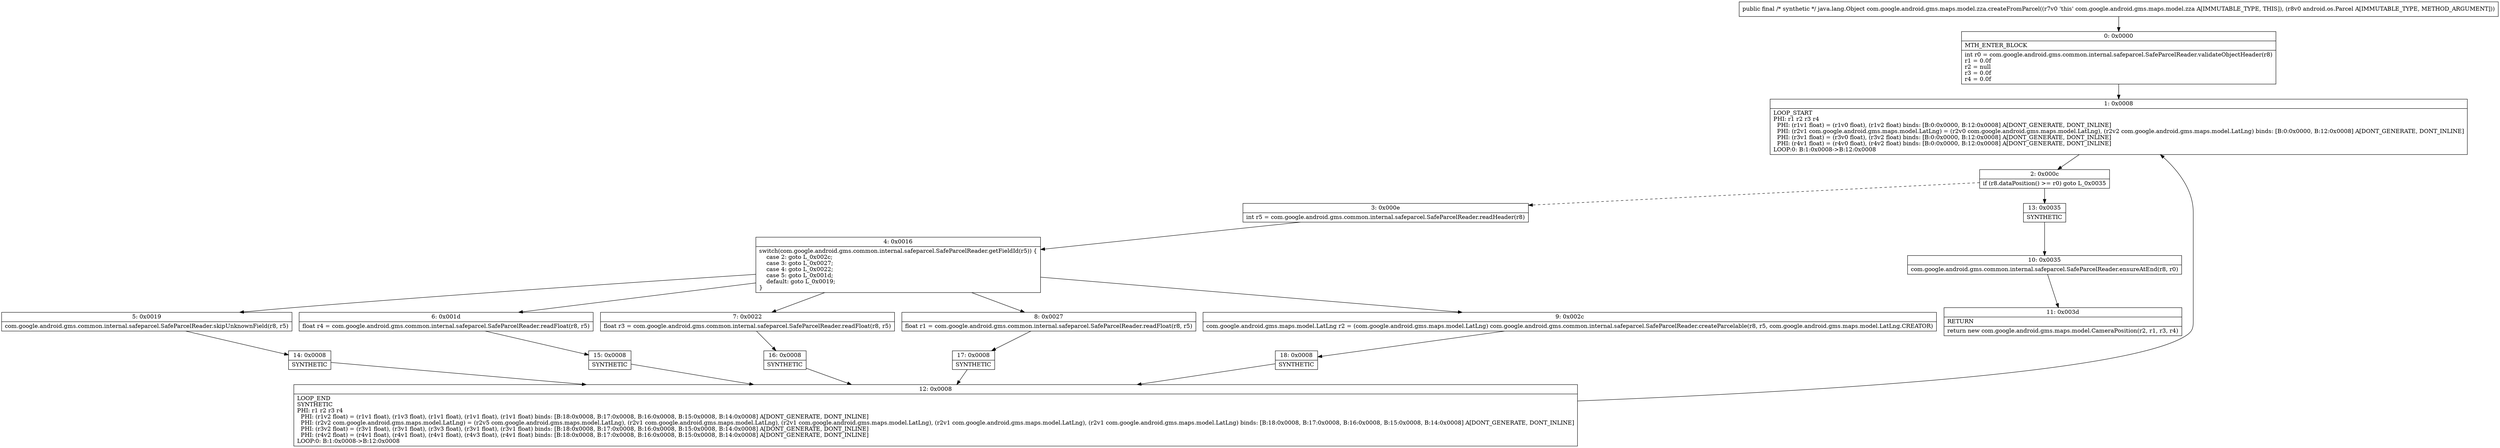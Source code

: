 digraph "CFG forcom.google.android.gms.maps.model.zza.createFromParcel(Landroid\/os\/Parcel;)Ljava\/lang\/Object;" {
Node_0 [shape=record,label="{0\:\ 0x0000|MTH_ENTER_BLOCK\l|int r0 = com.google.android.gms.common.internal.safeparcel.SafeParcelReader.validateObjectHeader(r8)\lr1 = 0.0f\lr2 = null\lr3 = 0.0f\lr4 = 0.0f\l}"];
Node_1 [shape=record,label="{1\:\ 0x0008|LOOP_START\lPHI: r1 r2 r3 r4 \l  PHI: (r1v1 float) = (r1v0 float), (r1v2 float) binds: [B:0:0x0000, B:12:0x0008] A[DONT_GENERATE, DONT_INLINE]\l  PHI: (r2v1 com.google.android.gms.maps.model.LatLng) = (r2v0 com.google.android.gms.maps.model.LatLng), (r2v2 com.google.android.gms.maps.model.LatLng) binds: [B:0:0x0000, B:12:0x0008] A[DONT_GENERATE, DONT_INLINE]\l  PHI: (r3v1 float) = (r3v0 float), (r3v2 float) binds: [B:0:0x0000, B:12:0x0008] A[DONT_GENERATE, DONT_INLINE]\l  PHI: (r4v1 float) = (r4v0 float), (r4v2 float) binds: [B:0:0x0000, B:12:0x0008] A[DONT_GENERATE, DONT_INLINE]\lLOOP:0: B:1:0x0008\-\>B:12:0x0008\l}"];
Node_2 [shape=record,label="{2\:\ 0x000c|if (r8.dataPosition() \>= r0) goto L_0x0035\l}"];
Node_3 [shape=record,label="{3\:\ 0x000e|int r5 = com.google.android.gms.common.internal.safeparcel.SafeParcelReader.readHeader(r8)\l}"];
Node_4 [shape=record,label="{4\:\ 0x0016|switch(com.google.android.gms.common.internal.safeparcel.SafeParcelReader.getFieldId(r5)) \{\l    case 2: goto L_0x002c;\l    case 3: goto L_0x0027;\l    case 4: goto L_0x0022;\l    case 5: goto L_0x001d;\l    default: goto L_0x0019;\l\}\l}"];
Node_5 [shape=record,label="{5\:\ 0x0019|com.google.android.gms.common.internal.safeparcel.SafeParcelReader.skipUnknownField(r8, r5)\l}"];
Node_6 [shape=record,label="{6\:\ 0x001d|float r4 = com.google.android.gms.common.internal.safeparcel.SafeParcelReader.readFloat(r8, r5)\l}"];
Node_7 [shape=record,label="{7\:\ 0x0022|float r3 = com.google.android.gms.common.internal.safeparcel.SafeParcelReader.readFloat(r8, r5)\l}"];
Node_8 [shape=record,label="{8\:\ 0x0027|float r1 = com.google.android.gms.common.internal.safeparcel.SafeParcelReader.readFloat(r8, r5)\l}"];
Node_9 [shape=record,label="{9\:\ 0x002c|com.google.android.gms.maps.model.LatLng r2 = (com.google.android.gms.maps.model.LatLng) com.google.android.gms.common.internal.safeparcel.SafeParcelReader.createParcelable(r8, r5, com.google.android.gms.maps.model.LatLng.CREATOR)\l}"];
Node_10 [shape=record,label="{10\:\ 0x0035|com.google.android.gms.common.internal.safeparcel.SafeParcelReader.ensureAtEnd(r8, r0)\l}"];
Node_11 [shape=record,label="{11\:\ 0x003d|RETURN\l|return new com.google.android.gms.maps.model.CameraPosition(r2, r1, r3, r4)\l}"];
Node_12 [shape=record,label="{12\:\ 0x0008|LOOP_END\lSYNTHETIC\lPHI: r1 r2 r3 r4 \l  PHI: (r1v2 float) = (r1v1 float), (r1v3 float), (r1v1 float), (r1v1 float), (r1v1 float) binds: [B:18:0x0008, B:17:0x0008, B:16:0x0008, B:15:0x0008, B:14:0x0008] A[DONT_GENERATE, DONT_INLINE]\l  PHI: (r2v2 com.google.android.gms.maps.model.LatLng) = (r2v5 com.google.android.gms.maps.model.LatLng), (r2v1 com.google.android.gms.maps.model.LatLng), (r2v1 com.google.android.gms.maps.model.LatLng), (r2v1 com.google.android.gms.maps.model.LatLng), (r2v1 com.google.android.gms.maps.model.LatLng) binds: [B:18:0x0008, B:17:0x0008, B:16:0x0008, B:15:0x0008, B:14:0x0008] A[DONT_GENERATE, DONT_INLINE]\l  PHI: (r3v2 float) = (r3v1 float), (r3v1 float), (r3v3 float), (r3v1 float), (r3v1 float) binds: [B:18:0x0008, B:17:0x0008, B:16:0x0008, B:15:0x0008, B:14:0x0008] A[DONT_GENERATE, DONT_INLINE]\l  PHI: (r4v2 float) = (r4v1 float), (r4v1 float), (r4v1 float), (r4v3 float), (r4v1 float) binds: [B:18:0x0008, B:17:0x0008, B:16:0x0008, B:15:0x0008, B:14:0x0008] A[DONT_GENERATE, DONT_INLINE]\lLOOP:0: B:1:0x0008\-\>B:12:0x0008\l}"];
Node_13 [shape=record,label="{13\:\ 0x0035|SYNTHETIC\l}"];
Node_14 [shape=record,label="{14\:\ 0x0008|SYNTHETIC\l}"];
Node_15 [shape=record,label="{15\:\ 0x0008|SYNTHETIC\l}"];
Node_16 [shape=record,label="{16\:\ 0x0008|SYNTHETIC\l}"];
Node_17 [shape=record,label="{17\:\ 0x0008|SYNTHETIC\l}"];
Node_18 [shape=record,label="{18\:\ 0x0008|SYNTHETIC\l}"];
MethodNode[shape=record,label="{public final \/* synthetic *\/ java.lang.Object com.google.android.gms.maps.model.zza.createFromParcel((r7v0 'this' com.google.android.gms.maps.model.zza A[IMMUTABLE_TYPE, THIS]), (r8v0 android.os.Parcel A[IMMUTABLE_TYPE, METHOD_ARGUMENT])) }"];
MethodNode -> Node_0;
Node_0 -> Node_1;
Node_1 -> Node_2;
Node_2 -> Node_3[style=dashed];
Node_2 -> Node_13;
Node_3 -> Node_4;
Node_4 -> Node_5;
Node_4 -> Node_6;
Node_4 -> Node_7;
Node_4 -> Node_8;
Node_4 -> Node_9;
Node_5 -> Node_14;
Node_6 -> Node_15;
Node_7 -> Node_16;
Node_8 -> Node_17;
Node_9 -> Node_18;
Node_10 -> Node_11;
Node_12 -> Node_1;
Node_13 -> Node_10;
Node_14 -> Node_12;
Node_15 -> Node_12;
Node_16 -> Node_12;
Node_17 -> Node_12;
Node_18 -> Node_12;
}

